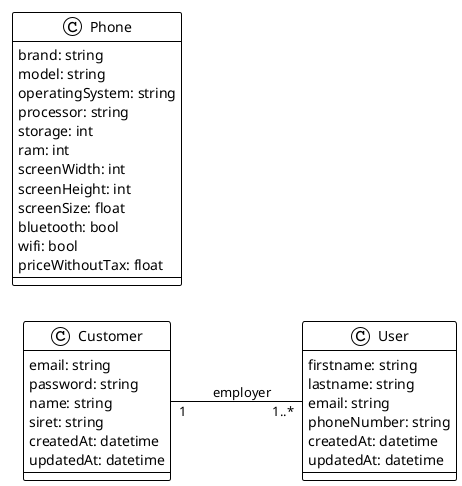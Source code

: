 @startuml

!theme plain
left to right direction

class Customer {
    email: string
    password: string
    name: string
    siret: string
    createdAt: datetime
    updatedAt: datetime
}

class User {
    firstname: string
    lastname: string
    email: string
    phoneNumber: string
    createdAt: datetime
    updatedAt: datetime
}

class Phone {
    brand: string
    model: string
    operatingSystem: string
    processor: string
    storage: int
    ram: int
    screenWidth: int
    screenHeight: int
    screenSize: float
    bluetooth: bool
    wifi: bool
    priceWithoutTax: float
}

Customer "1" -- "1..*" User : employer

@enduml